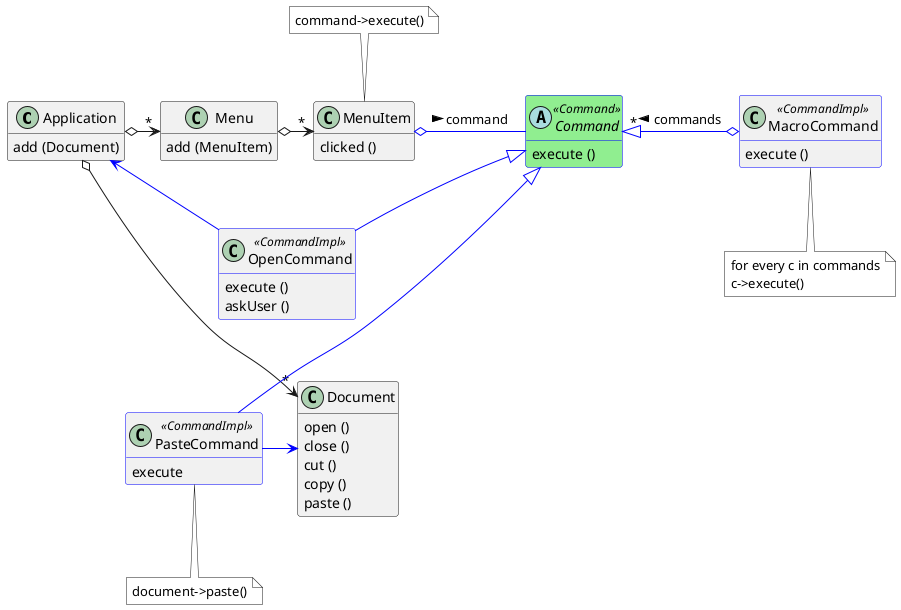 @startuml


skinparam class{
    BorderColor<<Command>> #blue
    BorderColor<<CommandImpl>> #blue
    BackgroundColor<<Command>> #lightGreen
}

hide field


class Application{
    {method} add (Document)
}

    Application o-right-> "*" Menu

class Menu{
    {method} add (MenuItem)
}

    Menu o-right-> "*" MenuItem
    note top of MenuItem #white : command->execute()

class MenuItem{
    {method} clicked ()
}

    Application o--down-> "*" Document
class Document{
    {method} open ()
    {method} close ()
    {method} cut ()
    {method} copy ()
    {method} paste ()
}

    MenuItem o-right- Command #blue : command >

abstract Command <<Command >>{
    {method} execute ()
}

    Command <|-down- PasteCommand #blue
    Document <-left- PasteCommand #blue

class PasteCommand <<CommandImpl>> {
    {method} execute
}
note bottom of PasteCommand #white : document->paste()

    Command <|-- OpenCommand #blue
    Application <-- OpenCommand #blue

class OpenCommand <<CommandImpl>> {
    {method} execute ()
    {method} askUser ()
}


    MacroCommand o-left-|> "*" Command #blue : commands >

class MacroCommand <<CommandImpl>> {
    {method} execute ()
}
note bottom of MacroCommand #white
    for every c in commands
    c->execute()
endnote



@enduml